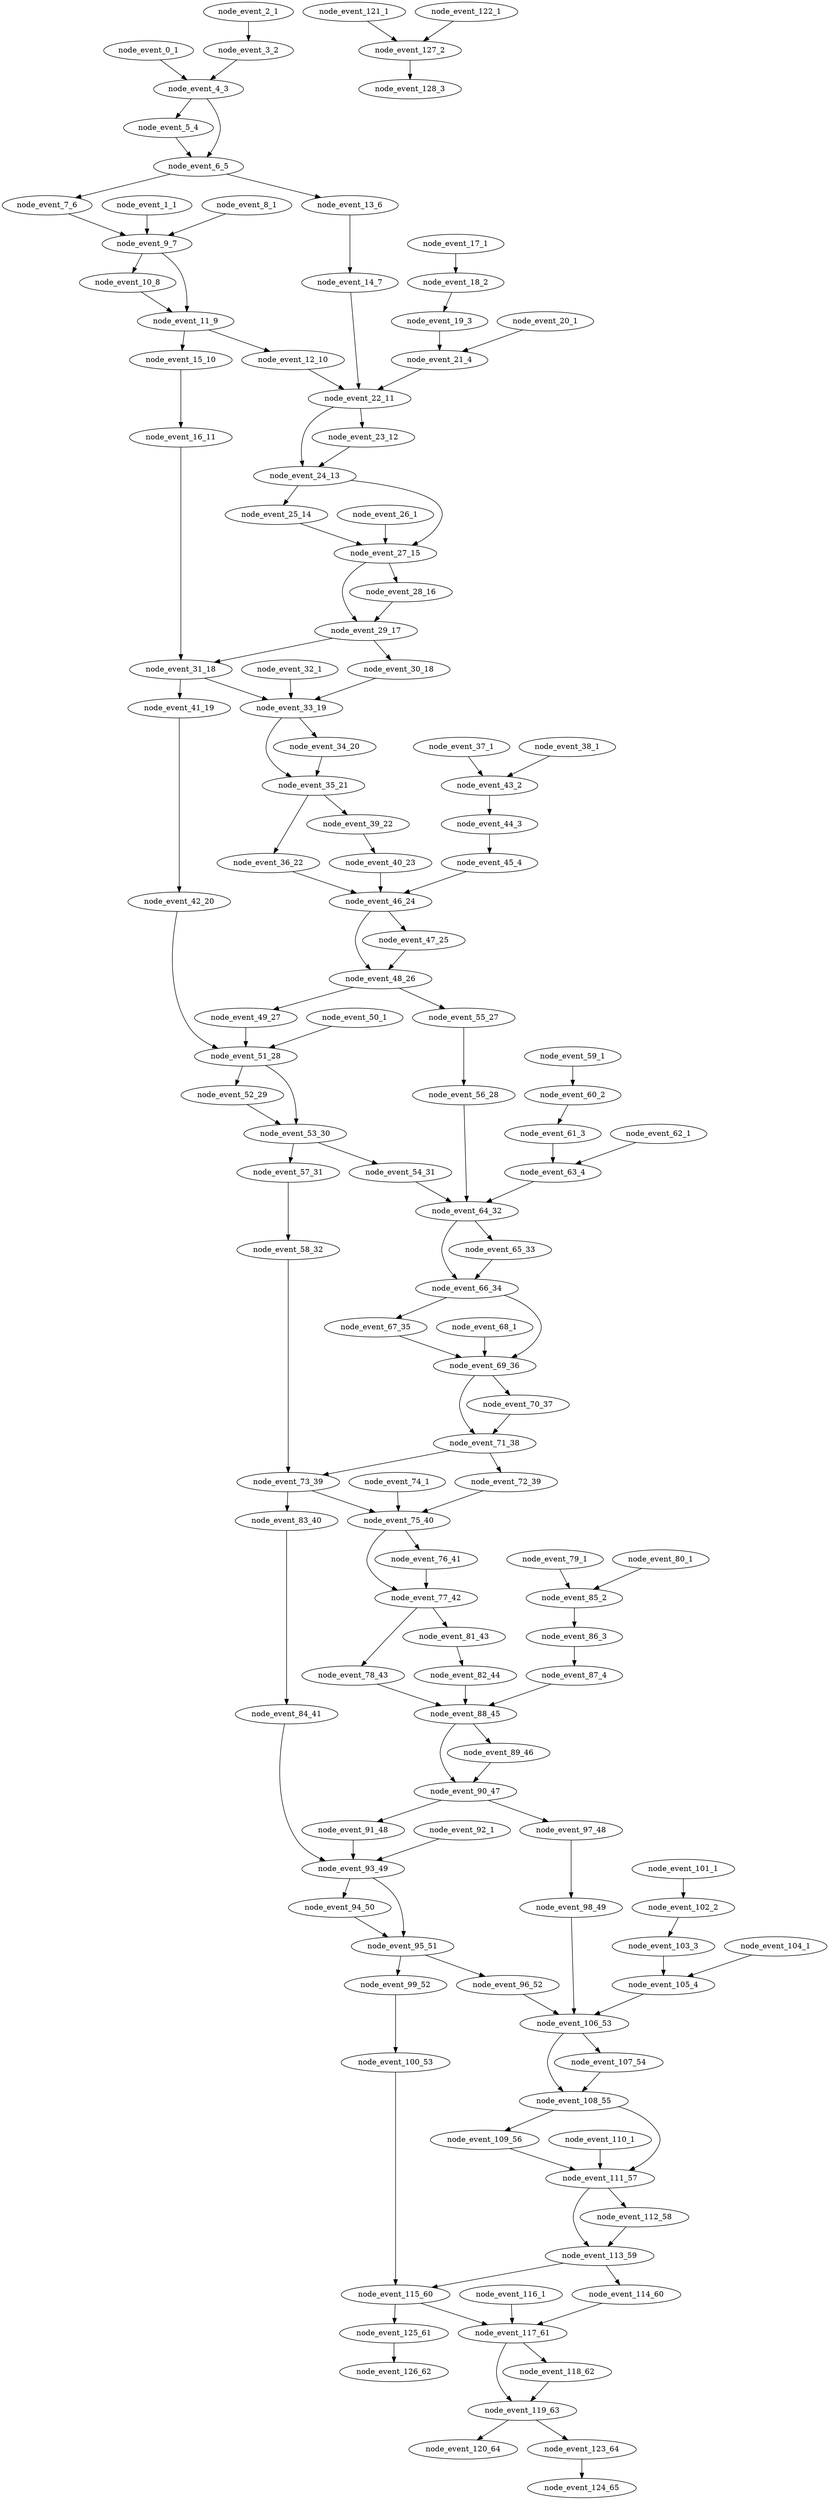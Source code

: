 digraph {
    node_event_0_1 [EventIndex="0" EventType="DotQasm.Scheduling.GateEvent" Depth="1" Dependencies="0" Latency="00:00:00.0010000" Priority="0.09700000000000007"];
    node_event_1_1 [EventIndex="1" EventType="DotQasm.Scheduling.GateEvent" Depth="1" Dependencies="0" Latency="00:00:00.0010000" Priority="0.09100000000000007"];
    node_event_2_1 [EventIndex="2" EventType="DotQasm.Scheduling.GateEvent" Depth="1" Dependencies="0" Latency="00:00:00.0010000" Priority="0.09800000000000007"];
    node_event_3_2 [EventIndex="3" EventType="DotQasm.Scheduling.GateEvent" Depth="2" Dependencies="1" Latency="00:00:00.0010000" Priority="0.09700000000000007"];
    node_event_4_3 [EventIndex="4" EventType="DotQasm.Scheduling.ControlledGateEvent" Depth="3" Dependencies="3" Latency="00:00:00.0020000" Priority="0.09600000000000007"];
    node_event_5_4 [EventIndex="5" EventType="DotQasm.Scheduling.GateEvent" Depth="4" Dependencies="4" Latency="00:00:00.0010000" Priority="0.09400000000000007"];
    node_event_6_5 [EventIndex="6" EventType="DotQasm.Scheduling.ControlledGateEvent" Depth="5" Dependencies="9" Latency="00:00:00.0020000" Priority="0.09300000000000007"];
    node_event_7_6 [EventIndex="7" EventType="DotQasm.Scheduling.GateEvent" Depth="6" Dependencies="10" Latency="00:00:00.0010000" Priority="0.09100000000000007"];
    node_event_8_1 [EventIndex="8" EventType="DotQasm.Scheduling.GateEvent" Depth="1" Dependencies="0" Latency="00:00:00.0010000" Priority="0.09100000000000007"];
    node_event_9_7 [EventIndex="9" EventType="DotQasm.Scheduling.ControlledGateEvent" Depth="7" Dependencies="13" Latency="00:00:00.0020000" Priority="0.09000000000000007"];
    node_event_10_8 [EventIndex="10" EventType="DotQasm.Scheduling.GateEvent" Depth="8" Dependencies="14" Latency="00:00:00.0010000" Priority="0.08800000000000006"];
    node_event_11_9 [EventIndex="11" EventType="DotQasm.Scheduling.ControlledGateEvent" Depth="9" Dependencies="29" Latency="00:00:00.0020000" Priority="0.08700000000000006"];
    node_event_12_10 [EventIndex="12" EventType="DotQasm.Scheduling.GateEvent" Depth="10" Dependencies="30" Latency="00:00:00.0010000" Priority="0.08500000000000006"];
    node_event_13_6 [EventIndex="13" EventType="DotQasm.Scheduling.GateEvent" Depth="6" Dependencies="10" Latency="00:00:00.0010000" Priority="0.08600000000000006"];
    node_event_14_7 [EventIndex="14" EventType="DotQasm.Scheduling.GateEvent" Depth="7" Dependencies="11" Latency="00:00:00.0010000" Priority="0.08500000000000006"];
    node_event_15_10 [EventIndex="15" EventType="DotQasm.Scheduling.GateEvent" Depth="10" Dependencies="30" Latency="00:00:00.0010000" Priority="0.07500000000000005"];
    node_event_16_11 [EventIndex="16" EventType="DotQasm.Scheduling.GateEvent" Depth="11" Dependencies="31" Latency="00:00:00.0010000" Priority="0.07400000000000005"];
    node_event_17_1 [EventIndex="17" EventType="DotQasm.Scheduling.GateEvent" Depth="1" Dependencies="0" Latency="00:00:00.0010000" Priority="0.08800000000000006"];
    node_event_18_2 [EventIndex="18" EventType="DotQasm.Scheduling.GateEvent" Depth="2" Dependencies="1" Latency="00:00:00.0010000" Priority="0.08700000000000006"];
    node_event_19_3 [EventIndex="19" EventType="DotQasm.Scheduling.GateEvent" Depth="3" Dependencies="2" Latency="00:00:00.0010000" Priority="0.08600000000000006"];
    node_event_20_1 [EventIndex="20" EventType="DotQasm.Scheduling.GateEvent" Depth="1" Dependencies="0" Latency="00:00:00.0010000" Priority="0.08600000000000006"];
    node_event_21_4 [EventIndex="21" EventType="DotQasm.Scheduling.GateEvent" Depth="4" Dependencies="4" Latency="00:00:00.0010000" Priority="0.08500000000000006"];
    node_event_22_11 [EventIndex="22" EventType="DotQasm.Scheduling.ControlledGateEvent" Depth="11" Dependencies="48" Latency="00:00:00.0020000" Priority="0.08400000000000006"];
    node_event_23_12 [EventIndex="23" EventType="DotQasm.Scheduling.GateEvent" Depth="12" Dependencies="49" Latency="00:00:00.0010000" Priority="0.08200000000000006"];
    node_event_24_13 [EventIndex="24" EventType="DotQasm.Scheduling.ControlledGateEvent" Depth="13" Dependencies="99" Latency="00:00:00.0020000" Priority="0.08100000000000006"];
    node_event_25_14 [EventIndex="25" EventType="DotQasm.Scheduling.GateEvent" Depth="14" Dependencies="100" Latency="00:00:00.0010000" Priority="0.07900000000000006"];
    node_event_26_1 [EventIndex="26" EventType="DotQasm.Scheduling.GateEvent" Depth="1" Dependencies="0" Latency="00:00:00.0010000" Priority="0.07900000000000006"];
    node_event_27_15 [EventIndex="27" EventType="DotQasm.Scheduling.ControlledGateEvent" Depth="15" Dependencies="202" Latency="00:00:00.0020000" Priority="0.07800000000000006"];
    node_event_28_16 [EventIndex="28" EventType="DotQasm.Scheduling.GateEvent" Depth="16" Dependencies="203" Latency="00:00:00.0010000" Priority="0.07600000000000005"];
    node_event_29_17 [EventIndex="29" EventType="DotQasm.Scheduling.ControlledGateEvent" Depth="17" Dependencies="407" Latency="00:00:00.0020000" Priority="0.07500000000000005"];
    node_event_30_18 [EventIndex="30" EventType="DotQasm.Scheduling.GateEvent" Depth="18" Dependencies="408" Latency="00:00:00.0010000" Priority="0.07200000000000005"];
    node_event_31_18 [EventIndex="31" EventType="DotQasm.Scheduling.ControlledGateEvent" Depth="18" Dependencies="440" Latency="00:00:00.0020000" Priority="0.07300000000000005"];
    node_event_32_1 [EventIndex="32" EventType="DotQasm.Scheduling.GateEvent" Depth="1" Dependencies="0" Latency="00:00:00.0010000" Priority="0.07200000000000005"];
    node_event_33_19 [EventIndex="33" EventType="DotQasm.Scheduling.ControlledGateEvent" Depth="19" Dependencies="851" Latency="00:00:00.0020000" Priority="0.07100000000000005"];
    node_event_34_20 [EventIndex="34" EventType="DotQasm.Scheduling.GateEvent" Depth="20" Dependencies="852" Latency="00:00:00.0010000" Priority="0.06900000000000005"];
    node_event_35_21 [EventIndex="35" EventType="DotQasm.Scheduling.ControlledGateEvent" Depth="21" Dependencies="1705" Latency="00:00:00.0020000" Priority="0.06800000000000005"];
    node_event_36_22 [EventIndex="36" EventType="DotQasm.Scheduling.GateEvent" Depth="22" Dependencies="1706" Latency="00:00:00.0010000" Priority="0.06500000000000004"];
    node_event_37_1 [EventIndex="37" EventType="DotQasm.Scheduling.GateEvent" Depth="1" Dependencies="0" Latency="00:00:00.0010000" Priority="0.06800000000000005"];
    node_event_38_1 [EventIndex="38" EventType="DotQasm.Scheduling.GateEvent" Depth="1" Dependencies="0" Latency="00:00:00.0010000" Priority="0.06800000000000005"];
    node_event_39_22 [EventIndex="39" EventType="DotQasm.Scheduling.GateEvent" Depth="22" Dependencies="1706" Latency="00:00:00.0010000" Priority="0.06600000000000004"];
    node_event_40_23 [EventIndex="40" EventType="DotQasm.Scheduling.GateEvent" Depth="23" Dependencies="1707" Latency="00:00:00.0010000" Priority="0.06500000000000004"];
    node_event_41_19 [EventIndex="41" EventType="DotQasm.Scheduling.GateEvent" Depth="19" Dependencies="441" Latency="00:00:00.0010000" Priority="0.06000000000000004"];
    node_event_42_20 [EventIndex="42" EventType="DotQasm.Scheduling.GateEvent" Depth="20" Dependencies="442" Latency="00:00:00.0010000" Priority="0.05900000000000004"];
    node_event_43_2 [EventIndex="43" EventType="DotQasm.Scheduling.GateEvent" Depth="2" Dependencies="2" Latency="00:00:00.0010000" Priority="0.06700000000000005"];
    node_event_44_3 [EventIndex="44" EventType="DotQasm.Scheduling.GateEvent" Depth="3" Dependencies="3" Latency="00:00:00.0010000" Priority="0.06600000000000004"];
    node_event_45_4 [EventIndex="45" EventType="DotQasm.Scheduling.GateEvent" Depth="4" Dependencies="4" Latency="00:00:00.0010000" Priority="0.06500000000000004"];
    node_event_46_24 [EventIndex="46" EventType="DotQasm.Scheduling.ControlledGateEvent" Depth="24" Dependencies="3420" Latency="00:00:00.0020000" Priority="0.06400000000000004"];
    node_event_47_25 [EventIndex="47" EventType="DotQasm.Scheduling.GateEvent" Depth="25" Dependencies="3421" Latency="00:00:00.0010000" Priority="0.06200000000000004"];
    node_event_48_26 [EventIndex="48" EventType="DotQasm.Scheduling.ControlledGateEvent" Depth="26" Dependencies="6843" Latency="00:00:00.0020000" Priority="0.06100000000000004"];
    node_event_49_27 [EventIndex="49" EventType="DotQasm.Scheduling.GateEvent" Depth="27" Dependencies="6844" Latency="00:00:00.0010000" Priority="0.05900000000000004"];
    node_event_50_1 [EventIndex="50" EventType="DotQasm.Scheduling.GateEvent" Depth="1" Dependencies="0" Latency="00:00:00.0010000" Priority="0.05900000000000004"];
    node_event_51_28 [EventIndex="51" EventType="DotQasm.Scheduling.ControlledGateEvent" Depth="28" Dependencies="7289" Latency="00:00:00.0020000" Priority="0.05800000000000004"];
    node_event_52_29 [EventIndex="52" EventType="DotQasm.Scheduling.GateEvent" Depth="29" Dependencies="7290" Latency="00:00:00.0010000" Priority="0.056000000000000036"];
    node_event_53_30 [EventIndex="53" EventType="DotQasm.Scheduling.ControlledGateEvent" Depth="30" Dependencies="14581" Latency="00:00:00.0020000" Priority="0.055000000000000035"];
    node_event_54_31 [EventIndex="54" EventType="DotQasm.Scheduling.GateEvent" Depth="31" Dependencies="14582" Latency="00:00:00.0010000" Priority="0.05300000000000003"];
    node_event_55_27 [EventIndex="55" EventType="DotQasm.Scheduling.GateEvent" Depth="27" Dependencies="6844" Latency="00:00:00.0010000" Priority="0.054000000000000034"];
    node_event_56_28 [EventIndex="56" EventType="DotQasm.Scheduling.GateEvent" Depth="28" Dependencies="6845" Latency="00:00:00.0010000" Priority="0.05300000000000003"];
    node_event_57_31 [EventIndex="57" EventType="DotQasm.Scheduling.GateEvent" Depth="31" Dependencies="14582" Latency="00:00:00.0010000" Priority="0.043000000000000024"];
    node_event_58_32 [EventIndex="58" EventType="DotQasm.Scheduling.GateEvent" Depth="32" Dependencies="14583" Latency="00:00:00.0010000" Priority="0.04200000000000002"];
    node_event_59_1 [EventIndex="59" EventType="DotQasm.Scheduling.GateEvent" Depth="1" Dependencies="0" Latency="00:00:00.0010000" Priority="0.056000000000000036"];
    node_event_60_2 [EventIndex="60" EventType="DotQasm.Scheduling.GateEvent" Depth="2" Dependencies="1" Latency="00:00:00.0010000" Priority="0.055000000000000035"];
    node_event_61_3 [EventIndex="61" EventType="DotQasm.Scheduling.GateEvent" Depth="3" Dependencies="2" Latency="00:00:00.0010000" Priority="0.054000000000000034"];
    node_event_62_1 [EventIndex="62" EventType="DotQasm.Scheduling.GateEvent" Depth="1" Dependencies="0" Latency="00:00:00.0010000" Priority="0.054000000000000034"];
    node_event_63_4 [EventIndex="63" EventType="DotQasm.Scheduling.GateEvent" Depth="4" Dependencies="4" Latency="00:00:00.0010000" Priority="0.05300000000000003"];
    node_event_64_32 [EventIndex="64" EventType="DotQasm.Scheduling.ControlledGateEvent" Depth="32" Dependencies="21434" Latency="00:00:00.0020000" Priority="0.05200000000000003"];
    node_event_65_33 [EventIndex="65" EventType="DotQasm.Scheduling.GateEvent" Depth="33" Dependencies="21435" Latency="00:00:00.0010000" Priority="0.05000000000000003"];
    node_event_66_34 [EventIndex="66" EventType="DotQasm.Scheduling.ControlledGateEvent" Depth="34" Dependencies="42871" Latency="00:00:00.0020000" Priority="0.04900000000000003"];
    node_event_67_35 [EventIndex="67" EventType="DotQasm.Scheduling.GateEvent" Depth="35" Dependencies="42872" Latency="00:00:00.0010000" Priority="0.04700000000000003"];
    node_event_68_1 [EventIndex="68" EventType="DotQasm.Scheduling.GateEvent" Depth="1" Dependencies="0" Latency="00:00:00.0010000" Priority="0.04700000000000003"];
    node_event_69_36 [EventIndex="69" EventType="DotQasm.Scheduling.ControlledGateEvent" Depth="36" Dependencies="85746" Latency="00:00:00.0020000" Priority="0.04600000000000003"];
    node_event_70_37 [EventIndex="70" EventType="DotQasm.Scheduling.GateEvent" Depth="37" Dependencies="85747" Latency="00:00:00.0010000" Priority="0.044000000000000025"];
    node_event_71_38 [EventIndex="71" EventType="DotQasm.Scheduling.ControlledGateEvent" Depth="38" Dependencies="171495" Latency="00:00:00.0020000" Priority="0.043000000000000024"];
    node_event_72_39 [EventIndex="72" EventType="DotQasm.Scheduling.GateEvent" Depth="39" Dependencies="171496" Latency="00:00:00.0010000" Priority="0.04000000000000002"];
    node_event_73_39 [EventIndex="73" EventType="DotQasm.Scheduling.ControlledGateEvent" Depth="39" Dependencies="186080" Latency="00:00:00.0020000" Priority="0.04100000000000002"];
    node_event_74_1 [EventIndex="74" EventType="DotQasm.Scheduling.GateEvent" Depth="1" Dependencies="0" Latency="00:00:00.0010000" Priority="0.04000000000000002"];
    node_event_75_40 [EventIndex="75" EventType="DotQasm.Scheduling.ControlledGateEvent" Depth="40" Dependencies="357579" Latency="00:00:00.0020000" Priority="0.03900000000000002"];
    node_event_76_41 [EventIndex="76" EventType="DotQasm.Scheduling.GateEvent" Depth="41" Dependencies="357580" Latency="00:00:00.0010000" Priority="0.03700000000000002"];
    node_event_77_42 [EventIndex="77" EventType="DotQasm.Scheduling.ControlledGateEvent" Depth="42" Dependencies="715161" Latency="00:00:00.0020000" Priority="0.03600000000000002"];
    node_event_78_43 [EventIndex="78" EventType="DotQasm.Scheduling.GateEvent" Depth="43" Dependencies="715162" Latency="00:00:00.0010000" Priority="0.033000000000000015"];
    node_event_79_1 [EventIndex="79" EventType="DotQasm.Scheduling.GateEvent" Depth="1" Dependencies="0" Latency="00:00:00.0010000" Priority="0.03600000000000002"];
    node_event_80_1 [EventIndex="80" EventType="DotQasm.Scheduling.GateEvent" Depth="1" Dependencies="0" Latency="00:00:00.0010000" Priority="0.03600000000000002"];
    node_event_81_43 [EventIndex="81" EventType="DotQasm.Scheduling.GateEvent" Depth="43" Dependencies="715162" Latency="00:00:00.0010000" Priority="0.034000000000000016"];
    node_event_82_44 [EventIndex="82" EventType="DotQasm.Scheduling.GateEvent" Depth="44" Dependencies="715163" Latency="00:00:00.0010000" Priority="0.033000000000000015"];
    node_event_83_40 [EventIndex="83" EventType="DotQasm.Scheduling.GateEvent" Depth="40" Dependencies="186081" Latency="00:00:00.0010000" Priority="0.02800000000000001"];
    node_event_84_41 [EventIndex="84" EventType="DotQasm.Scheduling.GateEvent" Depth="41" Dependencies="186082" Latency="00:00:00.0010000" Priority="0.02700000000000001"];
    node_event_85_2 [EventIndex="85" EventType="DotQasm.Scheduling.GateEvent" Depth="2" Dependencies="2" Latency="00:00:00.0010000" Priority="0.03500000000000002"];
    node_event_86_3 [EventIndex="86" EventType="DotQasm.Scheduling.GateEvent" Depth="3" Dependencies="3" Latency="00:00:00.0010000" Priority="0.034000000000000016"];
    node_event_87_4 [EventIndex="87" EventType="DotQasm.Scheduling.GateEvent" Depth="4" Dependencies="4" Latency="00:00:00.0010000" Priority="0.033000000000000015"];
    node_event_88_45 [EventIndex="88" EventType="DotQasm.Scheduling.ControlledGateEvent" Depth="45" Dependencies="1430332" Latency="00:00:00.0020000" Priority="0.032000000000000015"];
    node_event_89_46 [EventIndex="89" EventType="DotQasm.Scheduling.GateEvent" Depth="46" Dependencies="1430333" Latency="00:00:00.0010000" Priority="0.030000000000000013"];
    node_event_90_47 [EventIndex="90" EventType="DotQasm.Scheduling.ControlledGateEvent" Depth="47" Dependencies="2860667" Latency="00:00:00.0020000" Priority="0.029000000000000012"];
    node_event_91_48 [EventIndex="91" EventType="DotQasm.Scheduling.GateEvent" Depth="48" Dependencies="2860668" Latency="00:00:00.0010000" Priority="0.02700000000000001"];
    node_event_92_1 [EventIndex="92" EventType="DotQasm.Scheduling.GateEvent" Depth="1" Dependencies="0" Latency="00:00:00.0010000" Priority="0.02700000000000001"];
    node_event_93_49 [EventIndex="93" EventType="DotQasm.Scheduling.ControlledGateEvent" Depth="49" Dependencies="3046753" Latency="00:00:00.0020000" Priority="0.02600000000000001"];
    node_event_94_50 [EventIndex="94" EventType="DotQasm.Scheduling.GateEvent" Depth="50" Dependencies="3046754" Latency="00:00:00.0010000" Priority="0.024000000000000007"];
    node_event_95_51 [EventIndex="95" EventType="DotQasm.Scheduling.ControlledGateEvent" Depth="51" Dependencies="6093509" Latency="00:00:00.0020000" Priority="0.023000000000000007"];
    node_event_96_52 [EventIndex="96" EventType="DotQasm.Scheduling.GateEvent" Depth="52" Dependencies="6093510" Latency="00:00:00.0010000" Priority="0.021000000000000005"];
    node_event_97_48 [EventIndex="97" EventType="DotQasm.Scheduling.GateEvent" Depth="48" Dependencies="2860668" Latency="00:00:00.0010000" Priority="0.022000000000000006"];
    node_event_98_49 [EventIndex="98" EventType="DotQasm.Scheduling.GateEvent" Depth="49" Dependencies="2860669" Latency="00:00:00.0010000" Priority="0.021000000000000005"];
    node_event_99_52 [EventIndex="99" EventType="DotQasm.Scheduling.GateEvent" Depth="52" Dependencies="6093510" Latency="00:00:00.0010000" Priority="0.011000000000000003"];
    node_event_100_53 [EventIndex="100" EventType="DotQasm.Scheduling.GateEvent" Depth="53" Dependencies="6093511" Latency="00:00:00.0010000" Priority="0.010000000000000002"];
    node_event_101_1 [EventIndex="101" EventType="DotQasm.Scheduling.GateEvent" Depth="1" Dependencies="0" Latency="00:00:00.0010000" Priority="0.024000000000000007"];
    node_event_102_2 [EventIndex="102" EventType="DotQasm.Scheduling.GateEvent" Depth="2" Dependencies="1" Latency="00:00:00.0010000" Priority="0.023000000000000007"];
    node_event_103_3 [EventIndex="103" EventType="DotQasm.Scheduling.GateEvent" Depth="3" Dependencies="2" Latency="00:00:00.0010000" Priority="0.022000000000000006"];
    node_event_104_1 [EventIndex="104" EventType="DotQasm.Scheduling.GateEvent" Depth="1" Dependencies="0" Latency="00:00:00.0010000" Priority="0.022000000000000006"];
    node_event_105_4 [EventIndex="105" EventType="DotQasm.Scheduling.GateEvent" Depth="4" Dependencies="4" Latency="00:00:00.0010000" Priority="0.021000000000000005"];
    node_event_106_53 [EventIndex="106" EventType="DotQasm.Scheduling.ControlledGateEvent" Depth="53" Dependencies="8954186" Latency="00:00:00.0020000" Priority="0.020000000000000004"];
    node_event_107_54 [EventIndex="107" EventType="DotQasm.Scheduling.GateEvent" Depth="54" Dependencies="8954187" Latency="00:00:00.0010000" Priority="0.018000000000000002"];
    node_event_108_55 [EventIndex="108" EventType="DotQasm.Scheduling.ControlledGateEvent" Depth="55" Dependencies="17908375" Latency="00:00:00.0020000" Priority="0.017"];
    node_event_109_56 [EventIndex="109" EventType="DotQasm.Scheduling.GateEvent" Depth="56" Dependencies="17908376" Latency="00:00:00.0010000" Priority="0.015"];
    node_event_110_1 [EventIndex="110" EventType="DotQasm.Scheduling.GateEvent" Depth="1" Dependencies="0" Latency="00:00:00.0010000" Priority="0.015"];
    node_event_111_57 [EventIndex="111" EventType="DotQasm.Scheduling.ControlledGateEvent" Depth="57" Dependencies="35816754" Latency="00:00:00.0020000" Priority="0.014"];
    node_event_112_58 [EventIndex="112" EventType="DotQasm.Scheduling.GateEvent" Depth="58" Dependencies="35816755" Latency="00:00:00.0010000" Priority="0.012"];
    node_event_113_59 [EventIndex="113" EventType="DotQasm.Scheduling.ControlledGateEvent" Depth="59" Dependencies="71633511" Latency="00:00:00.0020000" Priority="0.011000000000000001"];
    node_event_114_60 [EventIndex="114" EventType="DotQasm.Scheduling.GateEvent" Depth="60" Dependencies="71633512" Latency="00:00:00.0010000" Priority="0.008"];
    node_event_115_60 [EventIndex="115" EventType="DotQasm.Scheduling.ControlledGateEvent" Depth="60" Dependencies="77727024" Latency="00:00:00.0020000" Priority="0.009000000000000001"];
    node_event_116_1 [EventIndex="116" EventType="DotQasm.Scheduling.GateEvent" Depth="1" Dependencies="0" Latency="00:00:00.0010000" Priority="0.008"];
    node_event_117_61 [EventIndex="117" EventType="DotQasm.Scheduling.ControlledGateEvent" Depth="61" Dependencies="149360539" Latency="00:00:00.0020000" Priority="0.007"];
    node_event_118_62 [EventIndex="118" EventType="DotQasm.Scheduling.GateEvent" Depth="62" Dependencies="149360540" Latency="00:00:00.0010000" Priority="0.005"];
    node_event_119_63 [EventIndex="119" EventType="DotQasm.Scheduling.ControlledGateEvent" Depth="63" Dependencies="298721081" Latency="00:00:00.0020000" Priority="0.004"];
    node_event_120_64 [EventIndex="120" EventType="DotQasm.Scheduling.GateEvent" Depth="64" Dependencies="298721082" Latency="00:00:00.0010000" Priority="0.001"];
    node_event_121_1 [EventIndex="121" EventType="DotQasm.Scheduling.GateEvent" Depth="1" Dependencies="0" Latency="00:00:00.0010000" Priority="0.003"];
    node_event_122_1 [EventIndex="122" EventType="DotQasm.Scheduling.GateEvent" Depth="1" Dependencies="0" Latency="00:00:00.0010000" Priority="0.003"];
    node_event_123_64 [EventIndex="123" EventType="DotQasm.Scheduling.GateEvent" Depth="64" Dependencies="298721082" Latency="00:00:00.0010000" Priority="0.002"];
    node_event_124_65 [EventIndex="124" EventType="DotQasm.Scheduling.GateEvent" Depth="65" Dependencies="298721083" Latency="00:00:00.0010000" Priority="0.001"];
    node_event_125_61 [EventIndex="125" EventType="DotQasm.Scheduling.GateEvent" Depth="61" Dependencies="77727025" Latency="00:00:00.0010000" Priority="0.002"];
    node_event_126_62 [EventIndex="126" EventType="DotQasm.Scheduling.GateEvent" Depth="62" Dependencies="77727026" Latency="00:00:00.0010000" Priority="0.001"];
    node_event_127_2 [EventIndex="127" EventType="DotQasm.Scheduling.GateEvent" Depth="2" Dependencies="2" Latency="00:00:00.0010000" Priority="0.002"];
    node_event_128_3 [EventIndex="128" EventType="DotQasm.Scheduling.GateEvent" Depth="3" Dependencies="3" Latency="00:00:00.0010000" Priority="0.001"];
    node_event_0_1 -> node_event_4_3;
    node_event_1_1 -> node_event_9_7;
    node_event_2_1 -> node_event_3_2;
    node_event_3_2 -> node_event_4_3;
    node_event_4_3 -> node_event_5_4;
    node_event_4_3 -> node_event_6_5;
    node_event_5_4 -> node_event_6_5;
    node_event_6_5 -> node_event_7_6;
    node_event_6_5 -> node_event_13_6;
    node_event_7_6 -> node_event_9_7;
    node_event_8_1 -> node_event_9_7;
    node_event_9_7 -> node_event_10_8;
    node_event_9_7 -> node_event_11_9;
    node_event_10_8 -> node_event_11_9;
    node_event_11_9 -> node_event_12_10;
    node_event_11_9 -> node_event_15_10;
    node_event_12_10 -> node_event_22_11;
    node_event_13_6 -> node_event_14_7;
    node_event_14_7 -> node_event_22_11;
    node_event_15_10 -> node_event_16_11;
    node_event_16_11 -> node_event_31_18;
    node_event_17_1 -> node_event_18_2;
    node_event_18_2 -> node_event_19_3;
    node_event_19_3 -> node_event_21_4;
    node_event_20_1 -> node_event_21_4;
    node_event_21_4 -> node_event_22_11;
    node_event_22_11 -> node_event_23_12;
    node_event_22_11 -> node_event_24_13;
    node_event_23_12 -> node_event_24_13;
    node_event_24_13 -> node_event_25_14;
    node_event_24_13 -> node_event_27_15;
    node_event_25_14 -> node_event_27_15;
    node_event_26_1 -> node_event_27_15;
    node_event_27_15 -> node_event_28_16;
    node_event_27_15 -> node_event_29_17;
    node_event_28_16 -> node_event_29_17;
    node_event_29_17 -> node_event_30_18;
    node_event_29_17 -> node_event_31_18;
    node_event_30_18 -> node_event_33_19;
    node_event_31_18 -> node_event_33_19;
    node_event_31_18 -> node_event_41_19;
    node_event_32_1 -> node_event_33_19;
    node_event_33_19 -> node_event_34_20;
    node_event_33_19 -> node_event_35_21;
    node_event_34_20 -> node_event_35_21;
    node_event_35_21 -> node_event_36_22;
    node_event_35_21 -> node_event_39_22;
    node_event_36_22 -> node_event_46_24;
    node_event_37_1 -> node_event_43_2;
    node_event_38_1 -> node_event_43_2;
    node_event_39_22 -> node_event_40_23;
    node_event_40_23 -> node_event_46_24;
    node_event_41_19 -> node_event_42_20;
    node_event_42_20 -> node_event_51_28;
    node_event_43_2 -> node_event_44_3;
    node_event_44_3 -> node_event_45_4;
    node_event_45_4 -> node_event_46_24;
    node_event_46_24 -> node_event_47_25;
    node_event_46_24 -> node_event_48_26;
    node_event_47_25 -> node_event_48_26;
    node_event_48_26 -> node_event_49_27;
    node_event_48_26 -> node_event_55_27;
    node_event_49_27 -> node_event_51_28;
    node_event_50_1 -> node_event_51_28;
    node_event_51_28 -> node_event_52_29;
    node_event_51_28 -> node_event_53_30;
    node_event_52_29 -> node_event_53_30;
    node_event_53_30 -> node_event_54_31;
    node_event_53_30 -> node_event_57_31;
    node_event_54_31 -> node_event_64_32;
    node_event_55_27 -> node_event_56_28;
    node_event_56_28 -> node_event_64_32;
    node_event_57_31 -> node_event_58_32;
    node_event_58_32 -> node_event_73_39;
    node_event_59_1 -> node_event_60_2;
    node_event_60_2 -> node_event_61_3;
    node_event_61_3 -> node_event_63_4;
    node_event_62_1 -> node_event_63_4;
    node_event_63_4 -> node_event_64_32;
    node_event_64_32 -> node_event_65_33;
    node_event_64_32 -> node_event_66_34;
    node_event_65_33 -> node_event_66_34;
    node_event_66_34 -> node_event_67_35;
    node_event_66_34 -> node_event_69_36;
    node_event_67_35 -> node_event_69_36;
    node_event_68_1 -> node_event_69_36;
    node_event_69_36 -> node_event_70_37;
    node_event_69_36 -> node_event_71_38;
    node_event_70_37 -> node_event_71_38;
    node_event_71_38 -> node_event_72_39;
    node_event_71_38 -> node_event_73_39;
    node_event_72_39 -> node_event_75_40;
    node_event_73_39 -> node_event_75_40;
    node_event_73_39 -> node_event_83_40;
    node_event_74_1 -> node_event_75_40;
    node_event_75_40 -> node_event_76_41;
    node_event_75_40 -> node_event_77_42;
    node_event_76_41 -> node_event_77_42;
    node_event_77_42 -> node_event_78_43;
    node_event_77_42 -> node_event_81_43;
    node_event_78_43 -> node_event_88_45;
    node_event_79_1 -> node_event_85_2;
    node_event_80_1 -> node_event_85_2;
    node_event_81_43 -> node_event_82_44;
    node_event_82_44 -> node_event_88_45;
    node_event_83_40 -> node_event_84_41;
    node_event_84_41 -> node_event_93_49;
    node_event_85_2 -> node_event_86_3;
    node_event_86_3 -> node_event_87_4;
    node_event_87_4 -> node_event_88_45;
    node_event_88_45 -> node_event_89_46;
    node_event_88_45 -> node_event_90_47;
    node_event_89_46 -> node_event_90_47;
    node_event_90_47 -> node_event_91_48;
    node_event_90_47 -> node_event_97_48;
    node_event_91_48 -> node_event_93_49;
    node_event_92_1 -> node_event_93_49;
    node_event_93_49 -> node_event_94_50;
    node_event_93_49 -> node_event_95_51;
    node_event_94_50 -> node_event_95_51;
    node_event_95_51 -> node_event_96_52;
    node_event_95_51 -> node_event_99_52;
    node_event_96_52 -> node_event_106_53;
    node_event_97_48 -> node_event_98_49;
    node_event_98_49 -> node_event_106_53;
    node_event_99_52 -> node_event_100_53;
    node_event_100_53 -> node_event_115_60;
    node_event_101_1 -> node_event_102_2;
    node_event_102_2 -> node_event_103_3;
    node_event_103_3 -> node_event_105_4;
    node_event_104_1 -> node_event_105_4;
    node_event_105_4 -> node_event_106_53;
    node_event_106_53 -> node_event_107_54;
    node_event_106_53 -> node_event_108_55;
    node_event_107_54 -> node_event_108_55;
    node_event_108_55 -> node_event_109_56;
    node_event_108_55 -> node_event_111_57;
    node_event_109_56 -> node_event_111_57;
    node_event_110_1 -> node_event_111_57;
    node_event_111_57 -> node_event_112_58;
    node_event_111_57 -> node_event_113_59;
    node_event_112_58 -> node_event_113_59;
    node_event_113_59 -> node_event_114_60;
    node_event_113_59 -> node_event_115_60;
    node_event_114_60 -> node_event_117_61;
    node_event_115_60 -> node_event_117_61;
    node_event_115_60 -> node_event_125_61;
    node_event_116_1 -> node_event_117_61;
    node_event_117_61 -> node_event_118_62;
    node_event_117_61 -> node_event_119_63;
    node_event_118_62 -> node_event_119_63;
    node_event_119_63 -> node_event_120_64;
    node_event_119_63 -> node_event_123_64;
    node_event_121_1 -> node_event_127_2;
    node_event_122_1 -> node_event_127_2;
    node_event_123_64 -> node_event_124_65;
    node_event_125_61 -> node_event_126_62;
    node_event_127_2 -> node_event_128_3;
}
